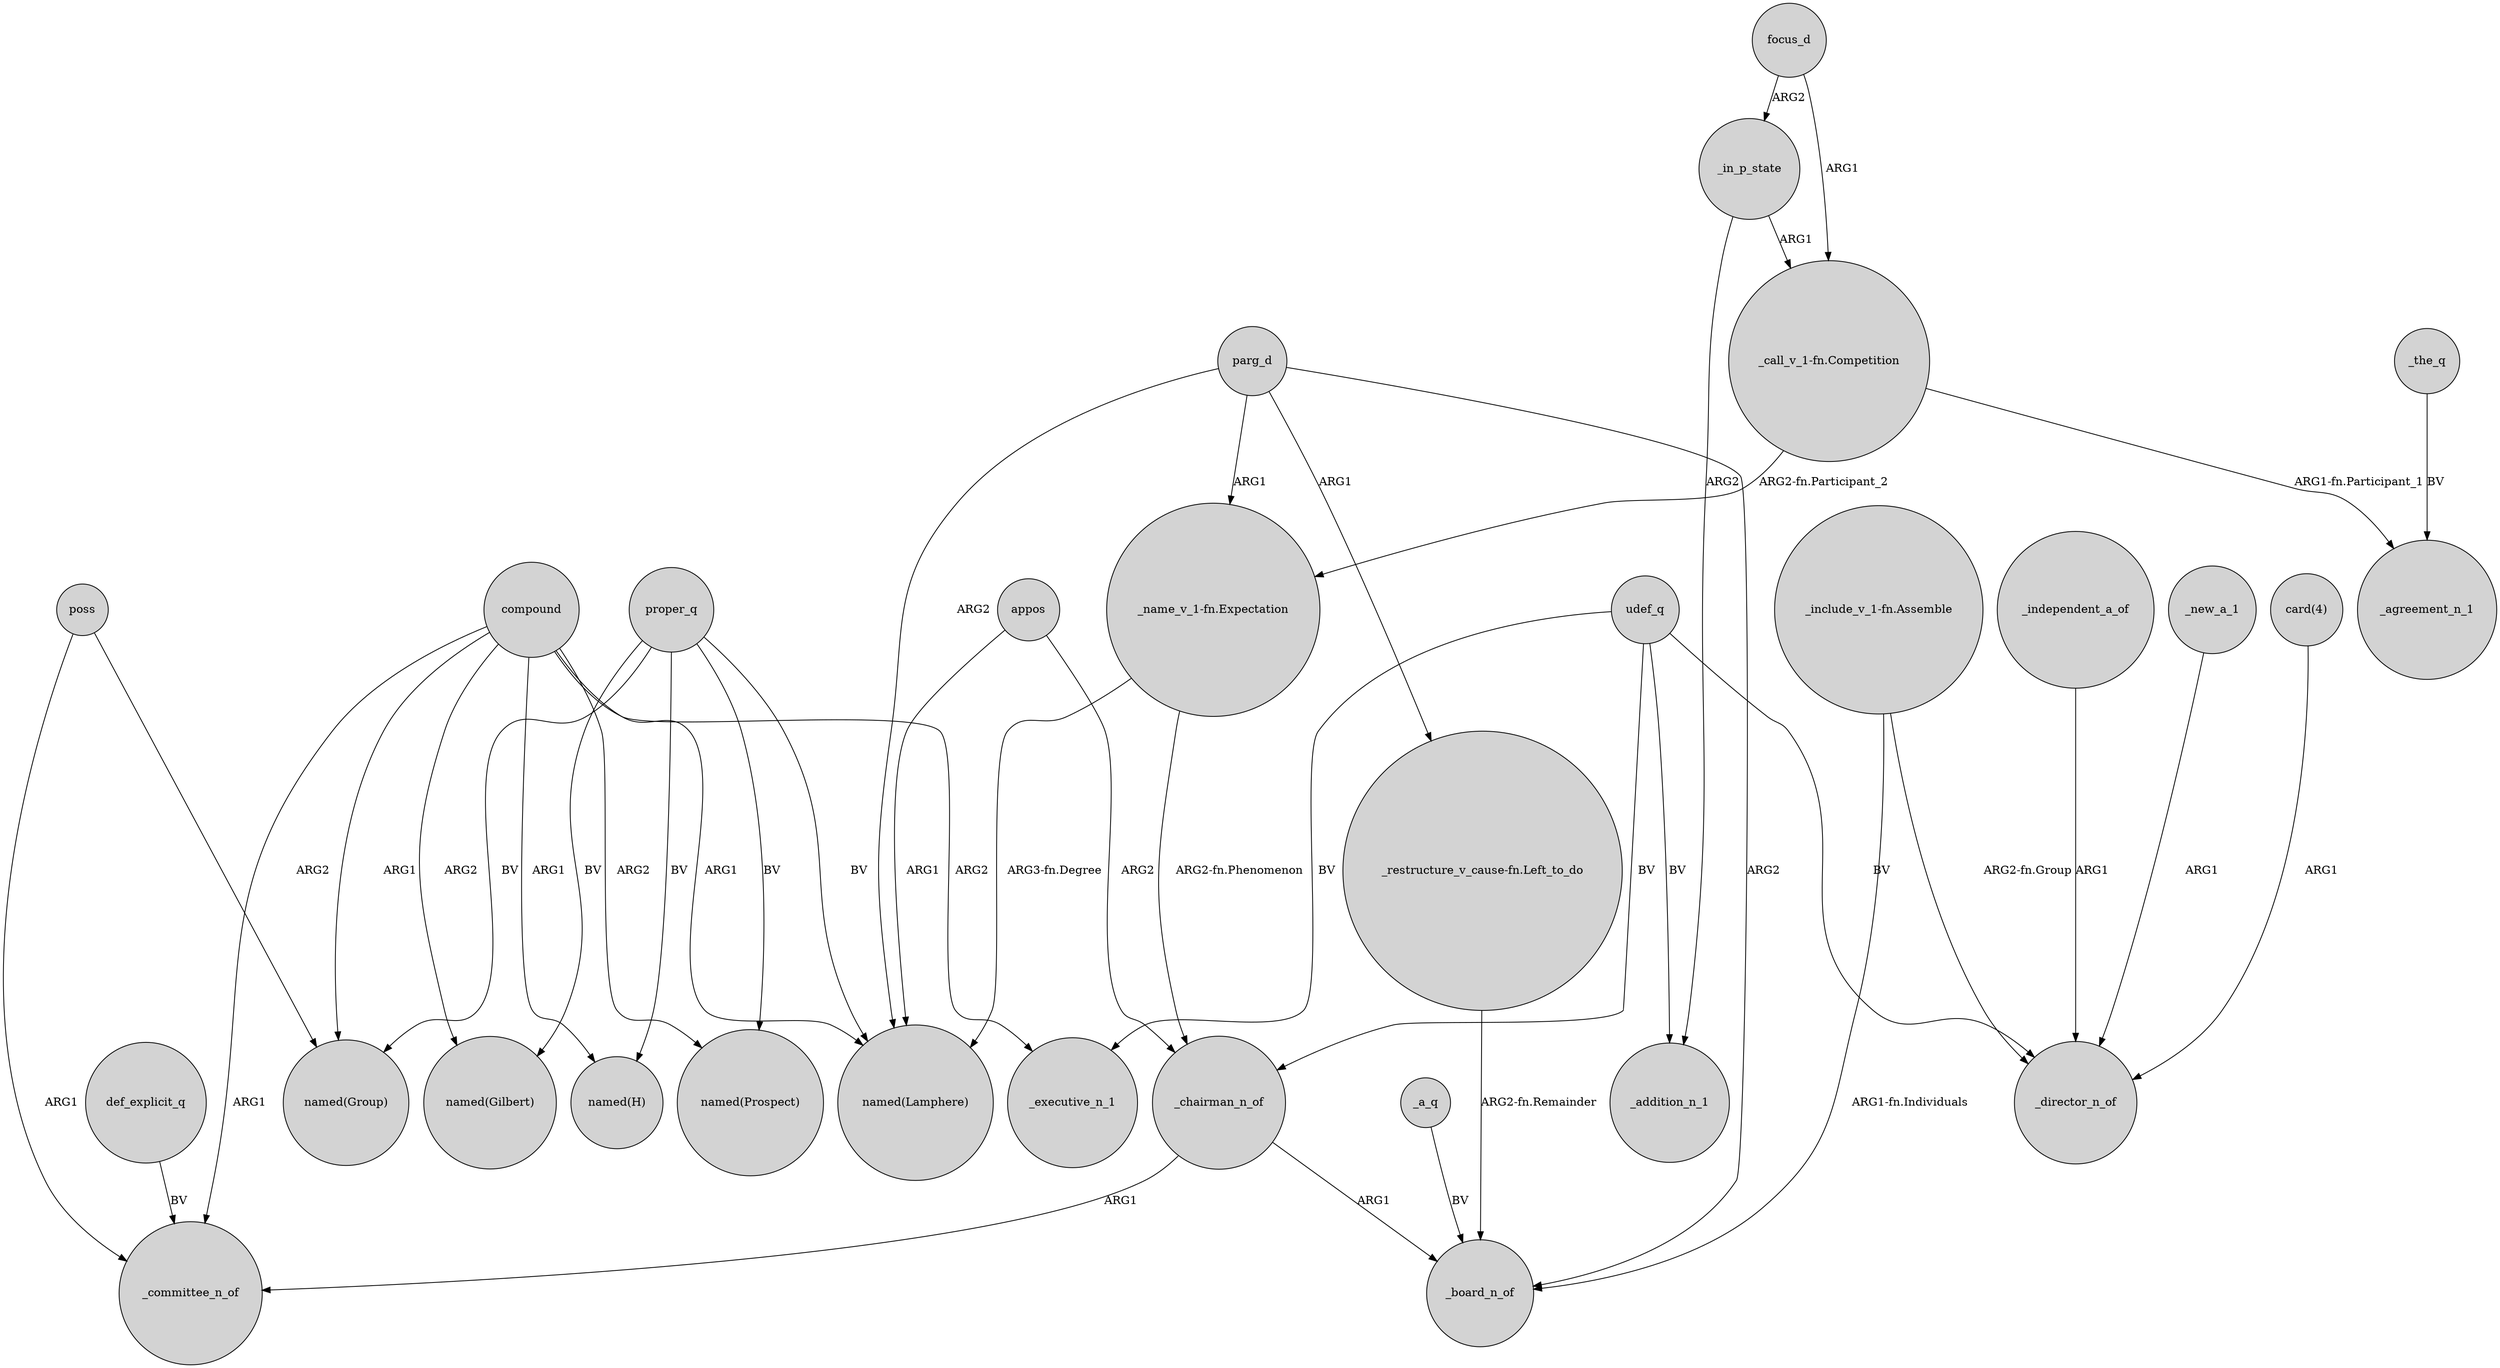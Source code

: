 digraph {
	node [shape=circle style=filled]
	compound -> "named(Lamphere)" [label=ARG1]
	udef_q -> _director_n_of [label=BV]
	_the_q -> _agreement_n_1 [label=BV]
	focus_d -> _in_p_state [label=ARG2]
	_in_p_state -> "_call_v_1-fn.Competition" [label=ARG1]
	poss -> "named(Group)" [label=ARG2]
	parg_d -> "_name_v_1-fn.Expectation" [label=ARG1]
	compound -> "named(Prospect)" [label=ARG2]
	udef_q -> _chairman_n_of [label=BV]
	"_name_v_1-fn.Expectation" -> _chairman_n_of [label="ARG2-fn.Phenomenon"]
	"_include_v_1-fn.Assemble" -> _director_n_of [label="ARG2-fn.Group"]
	compound -> "named(Group)" [label=ARG1]
	compound -> _committee_n_of [label=ARG1]
	_independent_a_of -> _director_n_of [label=ARG1]
	parg_d -> "_restructure_v_cause-fn.Left_to_do" [label=ARG1]
	proper_q -> "named(H)" [label=BV]
	_new_a_1 -> _director_n_of [label=ARG1]
	parg_d -> _board_n_of [label=ARG2]
	def_explicit_q -> _committee_n_of [label=BV]
	udef_q -> _addition_n_1 [label=BV]
	"card(4)" -> _director_n_of [label=ARG1]
	focus_d -> "_call_v_1-fn.Competition" [label=ARG1]
	proper_q -> "named(Prospect)" [label=BV]
	proper_q -> "named(Group)" [label=BV]
	"_name_v_1-fn.Expectation" -> "named(Lamphere)" [label="ARG3-fn.Degree"]
	proper_q -> "named(Lamphere)" [label=BV]
	_chairman_n_of -> _committee_n_of [label=ARG1]
	"_call_v_1-fn.Competition" -> "_name_v_1-fn.Expectation" [label="ARG2-fn.Participant_2"]
	udef_q -> _executive_n_1 [label=BV]
	compound -> "named(H)" [label=ARG1]
	"_include_v_1-fn.Assemble" -> _board_n_of [label="ARG1-fn.Individuals"]
	poss -> _committee_n_of [label=ARG1]
	parg_d -> "named(Lamphere)" [label=ARG2]
	_a_q -> _board_n_of [label=BV]
	proper_q -> "named(Gilbert)" [label=BV]
	compound -> _executive_n_1 [label=ARG2]
	_in_p_state -> _addition_n_1 [label=ARG2]
	"_restructure_v_cause-fn.Left_to_do" -> _board_n_of [label="ARG2-fn.Remainder"]
	_chairman_n_of -> _board_n_of [label=ARG1]
	appos -> _chairman_n_of [label=ARG2]
	appos -> "named(Lamphere)" [label=ARG1]
	"_call_v_1-fn.Competition" -> _agreement_n_1 [label="ARG1-fn.Participant_1"]
	compound -> "named(Gilbert)" [label=ARG2]
}
